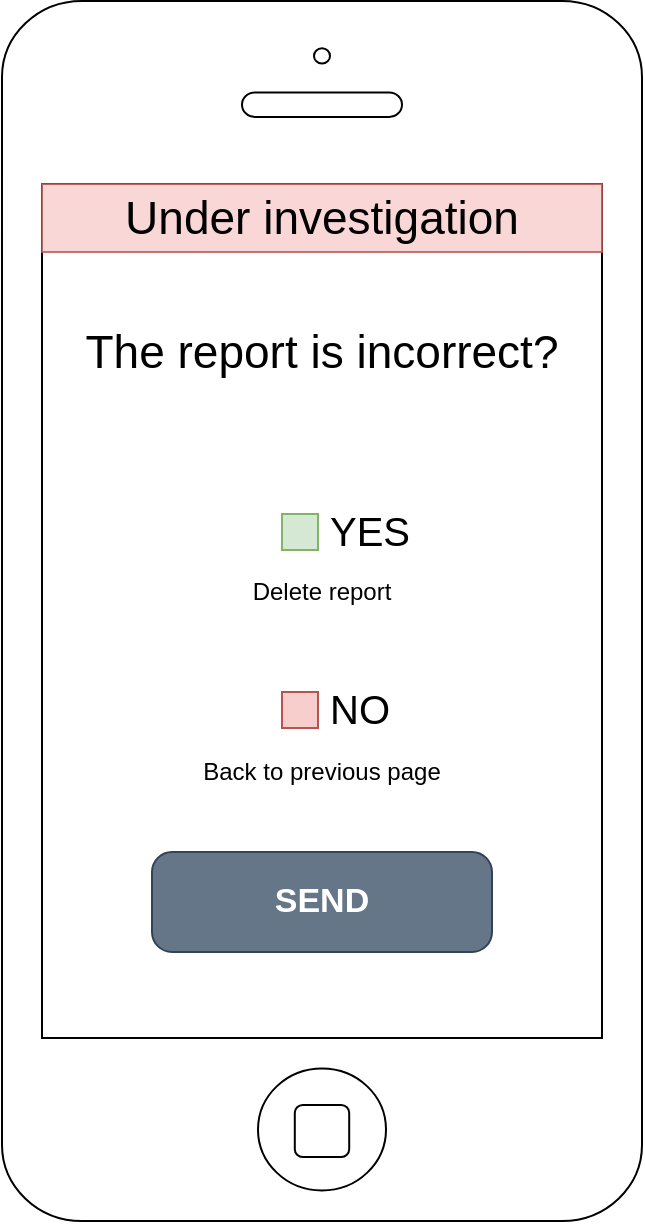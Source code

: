 <mxfile version="12.1.3" type="device" pages="1"><diagram id="9A_WMLsam9mDan9zznJi" name="Page-1"><mxGraphModel dx="1102" dy="622" grid="1" gridSize="10" guides="1" tooltips="1" connect="1" arrows="1" fold="1" page="1" pageScale="1" pageWidth="1169" pageHeight="827" math="0" shadow="0"><root><mxCell id="0"/><mxCell id="1" parent="0"/><mxCell id="2D2owbfq9zRsvwBRL95P-1" value="" style="html=1;verticalLabelPosition=bottom;labelBackgroundColor=#ffffff;verticalAlign=top;shadow=0;dashed=0;strokeWidth=1;shape=mxgraph.ios7.misc.iphone;gradientColor=none;fillColor=#FFFFFF;" parent="1" vertex="1"><mxGeometry x="330" y="24.5" width="320" height="610" as="geometry"/></mxCell><mxCell id="2D2owbfq9zRsvwBRL95P-33" value="Under investigation" style="text;html=1;strokeColor=#b85450;fillColor=#f8cecc;align=center;verticalAlign=middle;whiteSpace=wrap;rounded=0;fontSize=23;opacity=80;" parent="1" vertex="1"><mxGeometry x="350" y="116" width="280" height="34" as="geometry"/></mxCell><mxCell id="2D2owbfq9zRsvwBRL95P-34" value="The report is incorrect?" style="text;html=1;strokeColor=none;fillColor=none;align=center;verticalAlign=middle;whiteSpace=wrap;rounded=0;fontSize=23;opacity=80;" parent="1" vertex="1"><mxGeometry x="350" y="190" width="280" height="20" as="geometry"/></mxCell><mxCell id="2D2owbfq9zRsvwBRL95P-42" value="&lt;font style=&quot;font-size: 20px&quot;&gt;YES&lt;/font&gt;" style="strokeWidth=1;shadow=0;dashed=0;align=center;html=1;shape=mxgraph.mockup.forms.rrect;rSize=0;fillColor=#d5e8d4;strokeColor=#82b366;align=left;spacingLeft=4;fontSize=17;labelPosition=right;" parent="1" vertex="1"><mxGeometry x="470" y="281" width="18" height="18" as="geometry"/></mxCell><mxCell id="2D2owbfq9zRsvwBRL95P-48" value="&lt;font style=&quot;font-size: 20px&quot;&gt;NO&lt;/font&gt;" style="strokeWidth=1;shadow=0;dashed=0;align=center;html=1;shape=mxgraph.mockup.forms.rrect;rSize=0;fillColor=#f8cecc;strokeColor=#b85450;align=left;spacingLeft=4;fontSize=17;labelPosition=right;" parent="1" vertex="1"><mxGeometry x="470" y="370" width="18" height="18" as="geometry"/></mxCell><mxCell id="2D2owbfq9zRsvwBRL95P-58" value="SEND" style="strokeWidth=1;shadow=0;dashed=0;align=center;html=1;shape=mxgraph.mockup.buttons.button;strokeColor=#314354;mainText=;buttonStyle=round;fontSize=17;fontStyle=1;fillColor=#647687;whiteSpace=wrap;fontColor=#ffffff;" parent="1" vertex="1"><mxGeometry x="405" y="450" width="170" height="50" as="geometry"/></mxCell><mxCell id="h1oR9IeFFi3iSYMRWBOs-3" value="Delete report" style="text;html=1;strokeColor=none;fillColor=none;align=center;verticalAlign=middle;whiteSpace=wrap;rounded=0;" vertex="1" parent="1"><mxGeometry x="350" y="309.5" width="280" height="20" as="geometry"/></mxCell><mxCell id="h1oR9IeFFi3iSYMRWBOs-4" value="Back to previous page" style="text;html=1;strokeColor=none;fillColor=none;align=center;verticalAlign=middle;whiteSpace=wrap;rounded=0;" vertex="1" parent="1"><mxGeometry x="350" y="400" width="280" height="20" as="geometry"/></mxCell></root></mxGraphModel></diagram></mxfile>